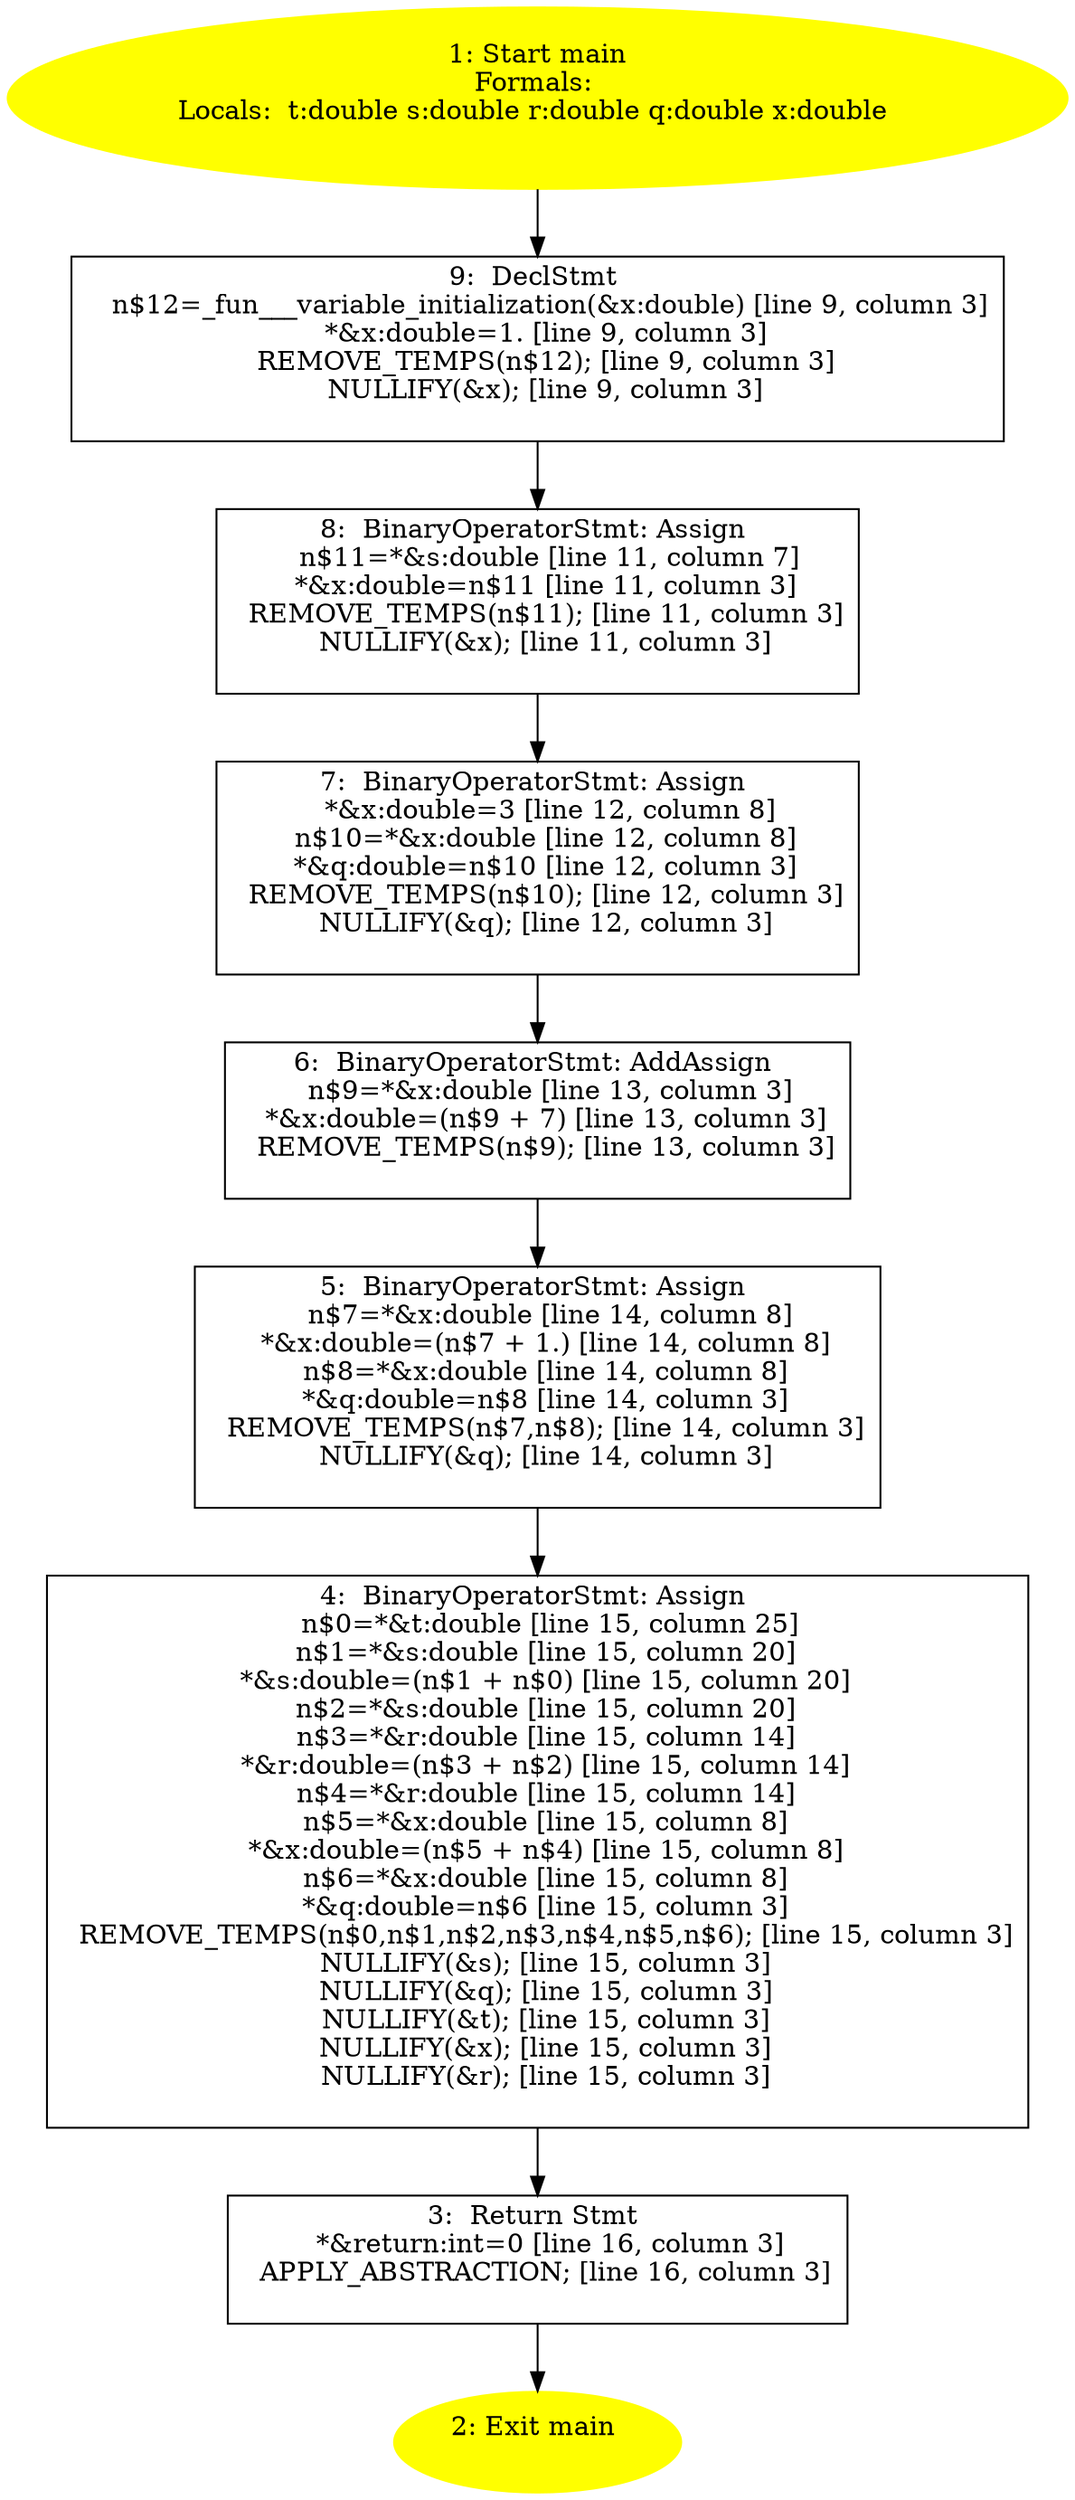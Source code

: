 /* @generated */
digraph cfg {
"main.fad58de7366495db4650cfefac2fcd61_1" [label="1: Start main\nFormals: \nLocals:  t:double s:double r:double q:double x:double \n  " color=yellow style=filled]
	

	 "main.fad58de7366495db4650cfefac2fcd61_1" -> "main.fad58de7366495db4650cfefac2fcd61_9" ;
"main.fad58de7366495db4650cfefac2fcd61_2" [label="2: Exit main \n  " color=yellow style=filled]
	

"main.fad58de7366495db4650cfefac2fcd61_3" [label="3:  Return Stmt \n   *&return:int=0 [line 16, column 3]\n  APPLY_ABSTRACTION; [line 16, column 3]\n " shape="box"]
	

	 "main.fad58de7366495db4650cfefac2fcd61_3" -> "main.fad58de7366495db4650cfefac2fcd61_2" ;
"main.fad58de7366495db4650cfefac2fcd61_4" [label="4:  BinaryOperatorStmt: Assign \n   n$0=*&t:double [line 15, column 25]\n  n$1=*&s:double [line 15, column 20]\n  *&s:double=(n$1 + n$0) [line 15, column 20]\n  n$2=*&s:double [line 15, column 20]\n  n$3=*&r:double [line 15, column 14]\n  *&r:double=(n$3 + n$2) [line 15, column 14]\n  n$4=*&r:double [line 15, column 14]\n  n$5=*&x:double [line 15, column 8]\n  *&x:double=(n$5 + n$4) [line 15, column 8]\n  n$6=*&x:double [line 15, column 8]\n  *&q:double=n$6 [line 15, column 3]\n  REMOVE_TEMPS(n$0,n$1,n$2,n$3,n$4,n$5,n$6); [line 15, column 3]\n  NULLIFY(&s); [line 15, column 3]\n  NULLIFY(&q); [line 15, column 3]\n  NULLIFY(&t); [line 15, column 3]\n  NULLIFY(&x); [line 15, column 3]\n  NULLIFY(&r); [line 15, column 3]\n " shape="box"]
	

	 "main.fad58de7366495db4650cfefac2fcd61_4" -> "main.fad58de7366495db4650cfefac2fcd61_3" ;
"main.fad58de7366495db4650cfefac2fcd61_5" [label="5:  BinaryOperatorStmt: Assign \n   n$7=*&x:double [line 14, column 8]\n  *&x:double=(n$7 + 1.) [line 14, column 8]\n  n$8=*&x:double [line 14, column 8]\n  *&q:double=n$8 [line 14, column 3]\n  REMOVE_TEMPS(n$7,n$8); [line 14, column 3]\n  NULLIFY(&q); [line 14, column 3]\n " shape="box"]
	

	 "main.fad58de7366495db4650cfefac2fcd61_5" -> "main.fad58de7366495db4650cfefac2fcd61_4" ;
"main.fad58de7366495db4650cfefac2fcd61_6" [label="6:  BinaryOperatorStmt: AddAssign \n   n$9=*&x:double [line 13, column 3]\n  *&x:double=(n$9 + 7) [line 13, column 3]\n  REMOVE_TEMPS(n$9); [line 13, column 3]\n " shape="box"]
	

	 "main.fad58de7366495db4650cfefac2fcd61_6" -> "main.fad58de7366495db4650cfefac2fcd61_5" ;
"main.fad58de7366495db4650cfefac2fcd61_7" [label="7:  BinaryOperatorStmt: Assign \n   *&x:double=3 [line 12, column 8]\n  n$10=*&x:double [line 12, column 8]\n  *&q:double=n$10 [line 12, column 3]\n  REMOVE_TEMPS(n$10); [line 12, column 3]\n  NULLIFY(&q); [line 12, column 3]\n " shape="box"]
	

	 "main.fad58de7366495db4650cfefac2fcd61_7" -> "main.fad58de7366495db4650cfefac2fcd61_6" ;
"main.fad58de7366495db4650cfefac2fcd61_8" [label="8:  BinaryOperatorStmt: Assign \n   n$11=*&s:double [line 11, column 7]\n  *&x:double=n$11 [line 11, column 3]\n  REMOVE_TEMPS(n$11); [line 11, column 3]\n  NULLIFY(&x); [line 11, column 3]\n " shape="box"]
	

	 "main.fad58de7366495db4650cfefac2fcd61_8" -> "main.fad58de7366495db4650cfefac2fcd61_7" ;
"main.fad58de7366495db4650cfefac2fcd61_9" [label="9:  DeclStmt \n   n$12=_fun___variable_initialization(&x:double) [line 9, column 3]\n  *&x:double=1. [line 9, column 3]\n  REMOVE_TEMPS(n$12); [line 9, column 3]\n  NULLIFY(&x); [line 9, column 3]\n " shape="box"]
	

	 "main.fad58de7366495db4650cfefac2fcd61_9" -> "main.fad58de7366495db4650cfefac2fcd61_8" ;
}
